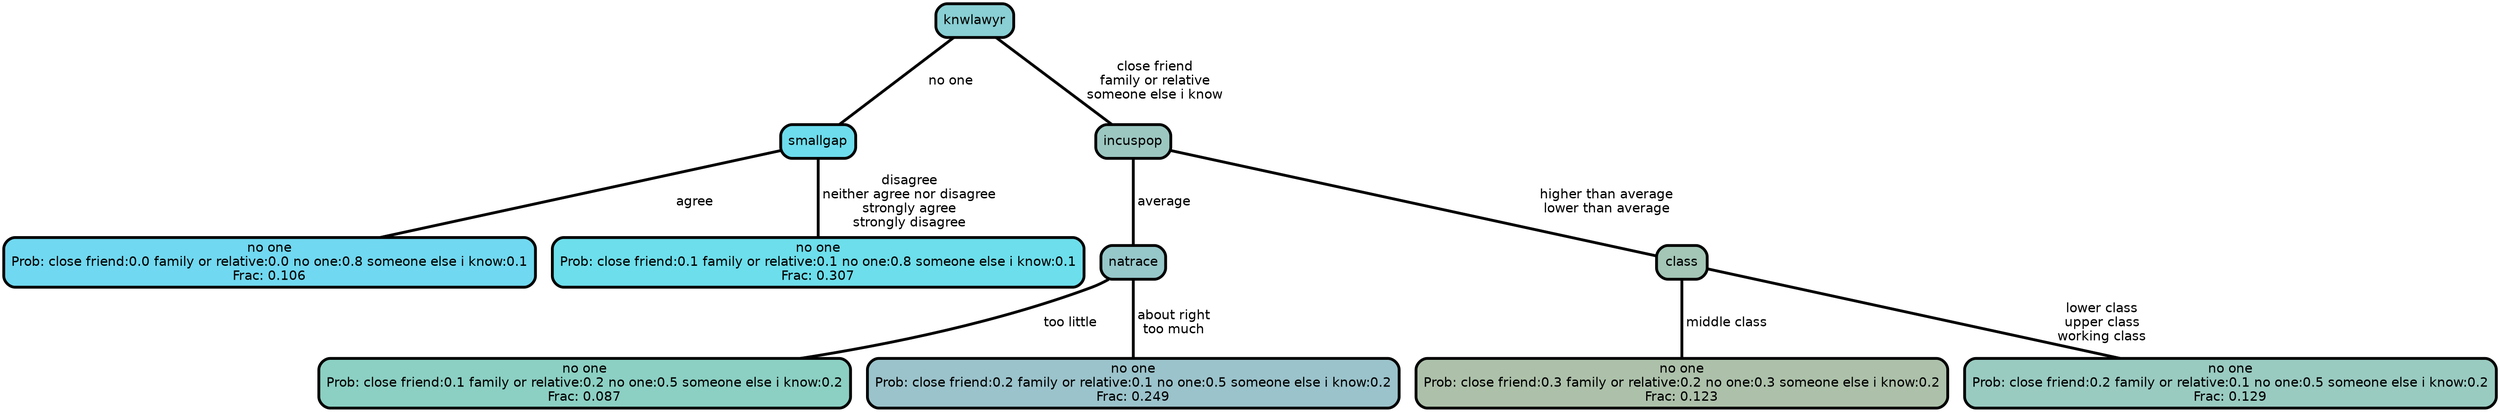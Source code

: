 graph Tree {
node [shape=box, style="filled, rounded",color="black",penwidth="3",fontcolor="black",                 fontname=helvetica] ;
graph [ranksep="0 equally", splines=straight,                 bgcolor=transparent, dpi=200] ;
edge [fontname=helvetica, color=black] ;
0 [label="no one
Prob: close friend:0.0 family or relative:0.0 no one:0.8 someone else i know:0.1
Frac: 0.106", fillcolor="#70d8f0"] ;
1 [label="smallgap", fillcolor="#6ddcec"] ;
2 [label="no one
Prob: close friend:0.1 family or relative:0.1 no one:0.8 someone else i know:0.1
Frac: 0.307", fillcolor="#6ddeeb"] ;
3 [label="knwlawyr", fillcolor="#89cfd3"] ;
4 [label="no one
Prob: close friend:0.1 family or relative:0.2 no one:0.5 someone else i know:0.2
Frac: 0.087", fillcolor="#8bd0c3"] ;
5 [label="natrace", fillcolor="#96c7c9"] ;
6 [label="no one
Prob: close friend:0.2 family or relative:0.1 no one:0.5 someone else i know:0.2
Frac: 0.249", fillcolor="#9bc3cb"] ;
7 [label="incuspop", fillcolor="#9cc7c1"] ;
8 [label="no one
Prob: close friend:0.3 family or relative:0.2 no one:0.3 someone else i know:0.2
Frac: 0.123", fillcolor="#adc1aa"] ;
9 [label="class", fillcolor="#a3c6b6"] ;
10 [label="no one
Prob: close friend:0.2 family or relative:0.1 no one:0.5 someone else i know:0.2
Frac: 0.129", fillcolor="#99cbc1"] ;
1 -- 0 [label=" agree",penwidth=3] ;
1 -- 2 [label=" disagree\n neither agree nor disagree\n strongly agree\n strongly disagree",penwidth=3] ;
3 -- 1 [label=" no one",penwidth=3] ;
3 -- 7 [label=" close friend\n family or relative\n someone else i know",penwidth=3] ;
5 -- 4 [label=" too little",penwidth=3] ;
5 -- 6 [label=" about right\n too much",penwidth=3] ;
7 -- 5 [label=" average",penwidth=3] ;
7 -- 9 [label=" higher than average\n lower than average",penwidth=3] ;
9 -- 8 [label=" middle class",penwidth=3] ;
9 -- 10 [label=" lower class\n upper class\n working class",penwidth=3] ;
{rank = same;}}
